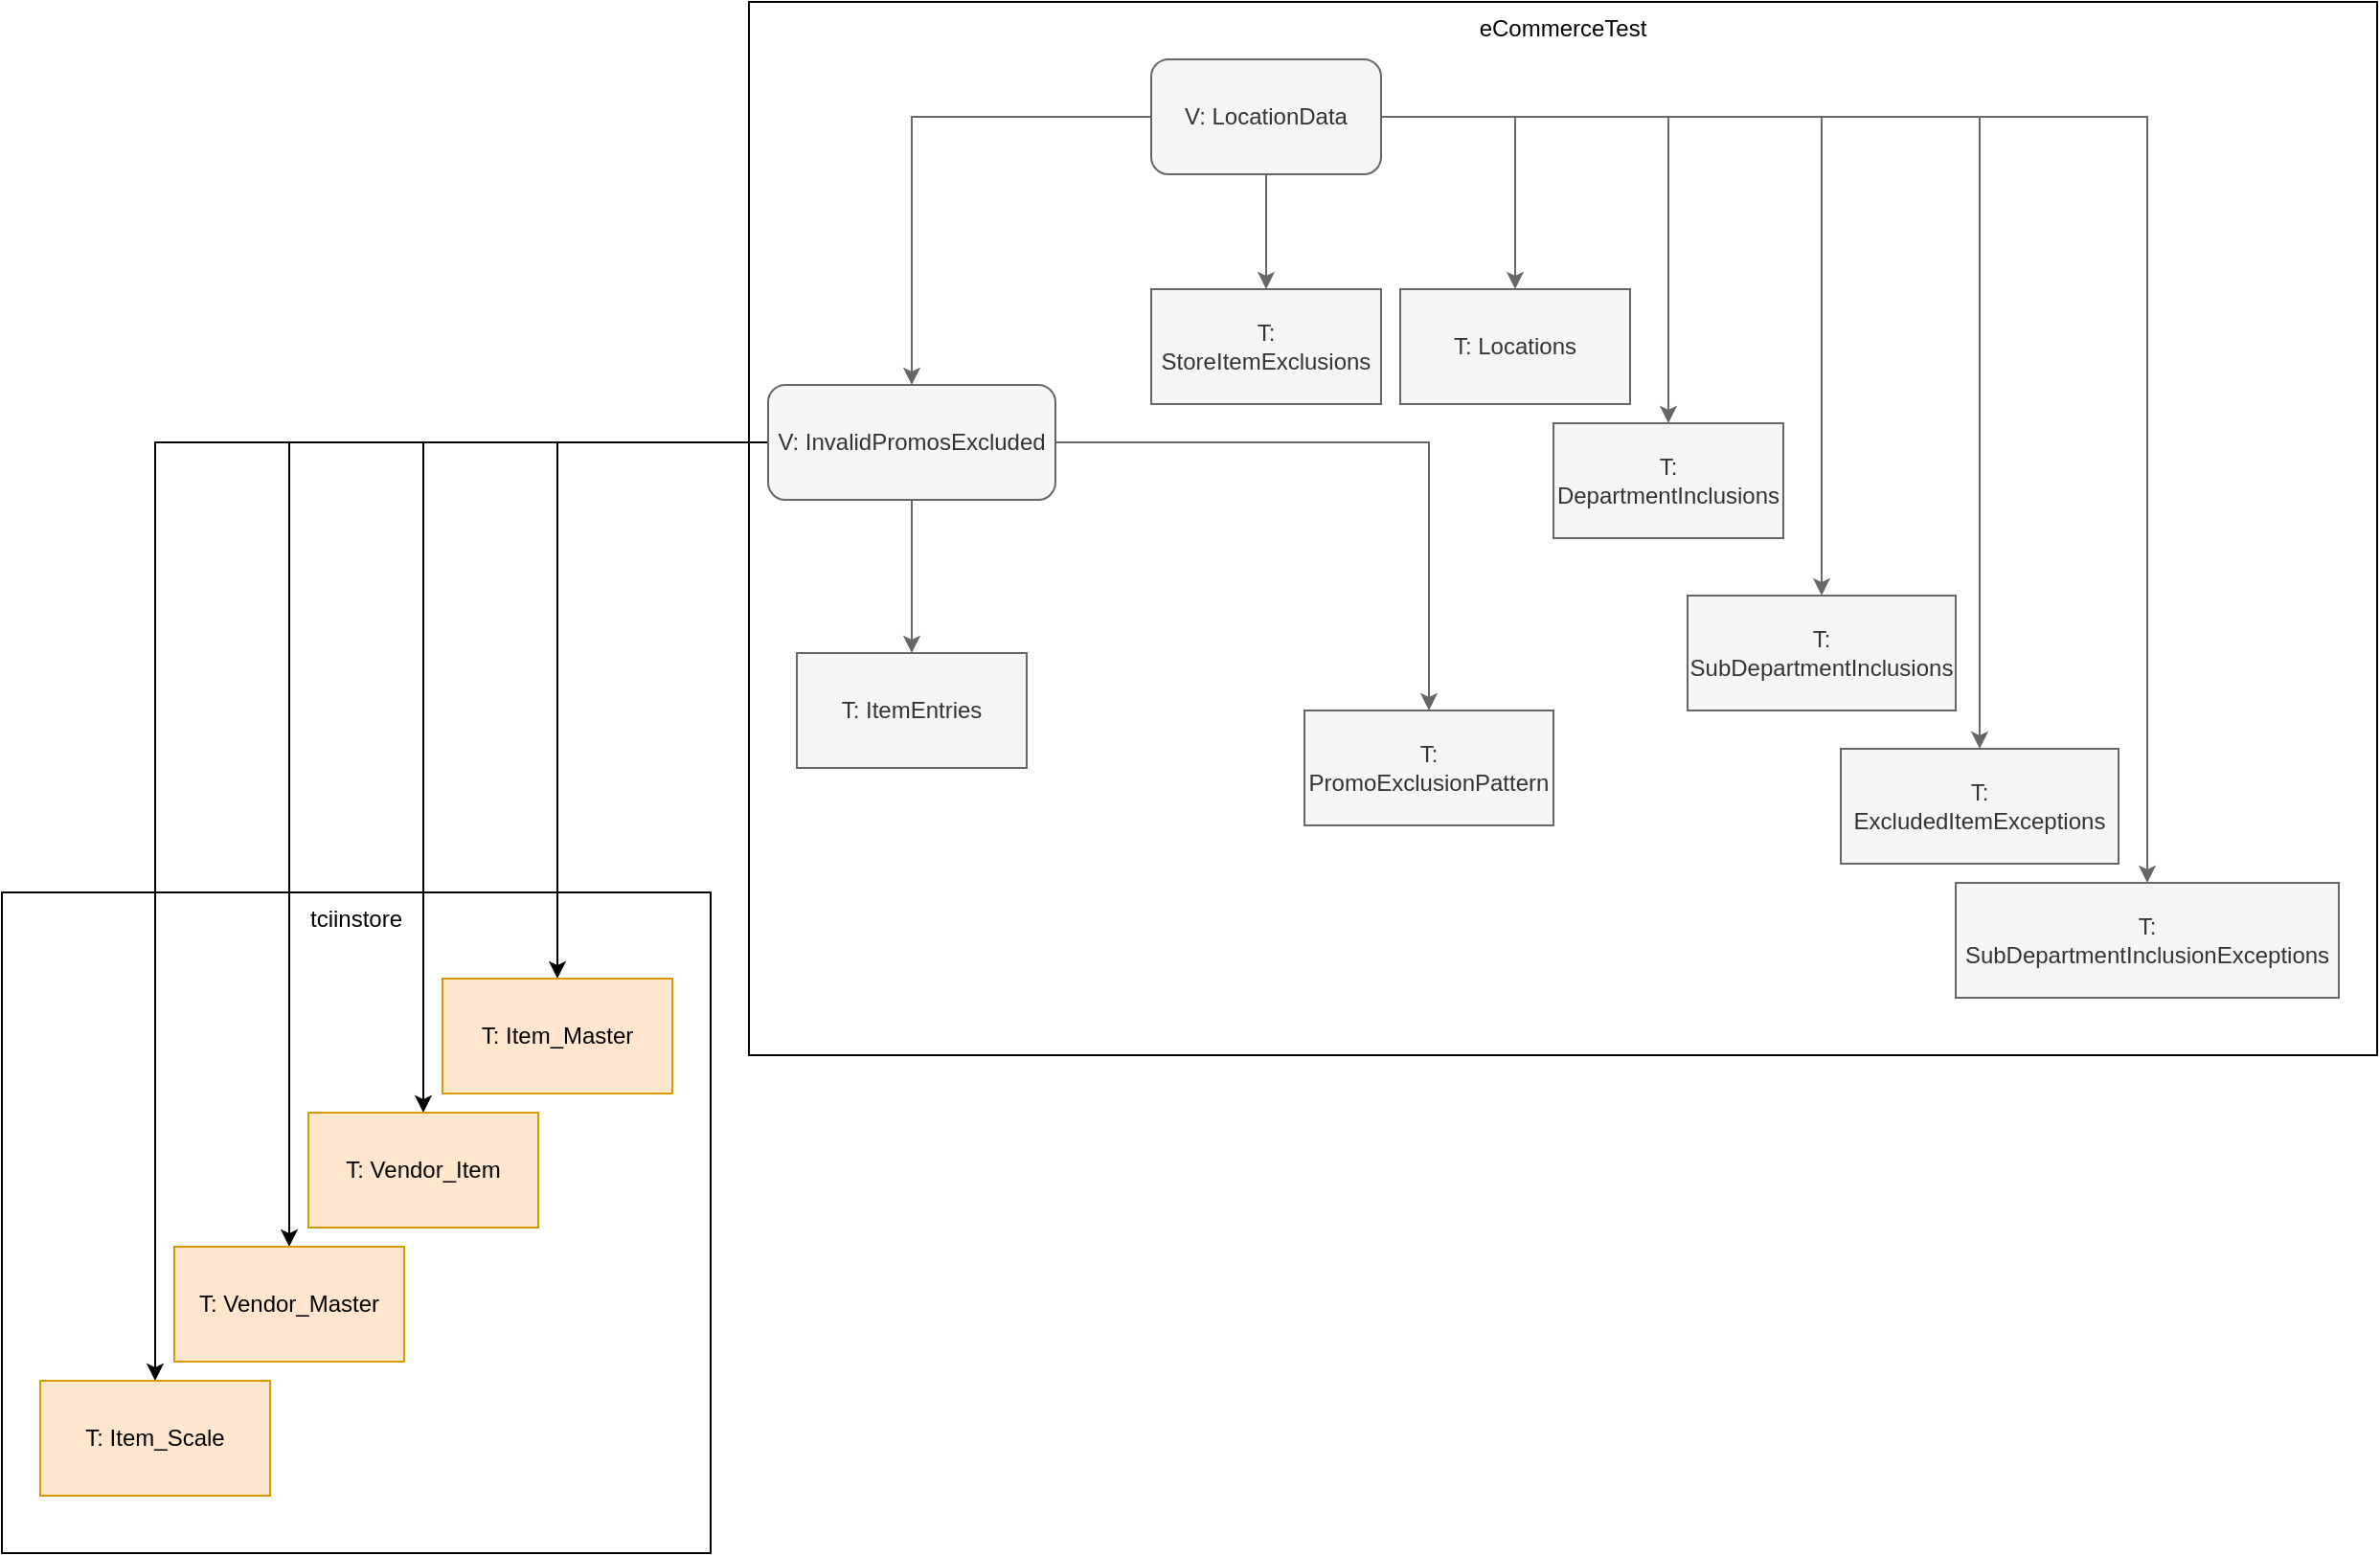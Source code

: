 <mxfile version="21.6.6" type="github">
  <diagram name="Page-1" id="5MQgl9gJAhHqWkqDP4w8">
    <mxGraphModel dx="2284" dy="764" grid="1" gridSize="10" guides="1" tooltips="1" connect="1" arrows="1" fold="1" page="1" pageScale="1" pageWidth="850" pageHeight="1100" math="0" shadow="0">
      <root>
        <mxCell id="0" />
        <mxCell id="1" parent="0" />
        <mxCell id="QRwJqlXD8Q_k_lK5TNpT-32" value="eCommerceTest" style="rounded=0;whiteSpace=wrap;html=1;fillColor=none;verticalAlign=top;" vertex="1" parent="1">
          <mxGeometry x="140" y="80" width="850" height="550" as="geometry" />
        </mxCell>
        <mxCell id="QRwJqlXD8Q_k_lK5TNpT-3" value="" style="edgeStyle=orthogonalEdgeStyle;rounded=0;orthogonalLoop=1;jettySize=auto;html=1;fillColor=#f5f5f5;strokeColor=#666666;" edge="1" parent="1" source="QRwJqlXD8Q_k_lK5TNpT-1" target="QRwJqlXD8Q_k_lK5TNpT-2">
          <mxGeometry relative="1" as="geometry" />
        </mxCell>
        <mxCell id="QRwJqlXD8Q_k_lK5TNpT-8" value="" style="edgeStyle=orthogonalEdgeStyle;rounded=0;orthogonalLoop=1;jettySize=auto;html=1;fillColor=#f5f5f5;strokeColor=#666666;" edge="1" parent="1" source="QRwJqlXD8Q_k_lK5TNpT-1" target="QRwJqlXD8Q_k_lK5TNpT-7">
          <mxGeometry relative="1" as="geometry" />
        </mxCell>
        <mxCell id="QRwJqlXD8Q_k_lK5TNpT-10" value="" style="edgeStyle=orthogonalEdgeStyle;rounded=0;orthogonalLoop=1;jettySize=auto;html=1;fillColor=#f5f5f5;strokeColor=#666666;" edge="1" parent="1" source="QRwJqlXD8Q_k_lK5TNpT-1" target="QRwJqlXD8Q_k_lK5TNpT-9">
          <mxGeometry relative="1" as="geometry" />
        </mxCell>
        <mxCell id="QRwJqlXD8Q_k_lK5TNpT-12" value="" style="edgeStyle=orthogonalEdgeStyle;rounded=0;orthogonalLoop=1;jettySize=auto;html=1;fillColor=#f5f5f5;strokeColor=#666666;" edge="1" parent="1" source="QRwJqlXD8Q_k_lK5TNpT-1" target="QRwJqlXD8Q_k_lK5TNpT-11">
          <mxGeometry relative="1" as="geometry" />
        </mxCell>
        <mxCell id="QRwJqlXD8Q_k_lK5TNpT-13" style="edgeStyle=orthogonalEdgeStyle;rounded=0;orthogonalLoop=1;jettySize=auto;html=1;fillColor=#f5f5f5;strokeColor=#666666;" edge="1" parent="1" source="QRwJqlXD8Q_k_lK5TNpT-1" target="QRwJqlXD8Q_k_lK5TNpT-14">
          <mxGeometry relative="1" as="geometry">
            <mxPoint x="420" y="280" as="targetPoint" />
          </mxGeometry>
        </mxCell>
        <mxCell id="QRwJqlXD8Q_k_lK5TNpT-16" style="edgeStyle=orthogonalEdgeStyle;rounded=0;orthogonalLoop=1;jettySize=auto;html=1;fillColor=#f5f5f5;strokeColor=#666666;" edge="1" parent="1" source="QRwJqlXD8Q_k_lK5TNpT-1" target="QRwJqlXD8Q_k_lK5TNpT-15">
          <mxGeometry relative="1" as="geometry" />
        </mxCell>
        <mxCell id="QRwJqlXD8Q_k_lK5TNpT-18" value="" style="edgeStyle=orthogonalEdgeStyle;rounded=0;orthogonalLoop=1;jettySize=auto;html=1;fillColor=#f5f5f5;strokeColor=#666666;" edge="1" parent="1" source="QRwJqlXD8Q_k_lK5TNpT-1" target="QRwJqlXD8Q_k_lK5TNpT-17">
          <mxGeometry relative="1" as="geometry" />
        </mxCell>
        <mxCell id="QRwJqlXD8Q_k_lK5TNpT-1" value="V: LocationData" style="rounded=1;whiteSpace=wrap;html=1;fillColor=#f5f5f5;fontColor=#333333;strokeColor=#666666;" vertex="1" parent="1">
          <mxGeometry x="350" y="110" width="120" height="60" as="geometry" />
        </mxCell>
        <mxCell id="QRwJqlXD8Q_k_lK5TNpT-20" value="" style="edgeStyle=orthogonalEdgeStyle;rounded=0;orthogonalLoop=1;jettySize=auto;html=1;fillColor=#f5f5f5;strokeColor=#666666;" edge="1" parent="1" source="QRwJqlXD8Q_k_lK5TNpT-2" target="QRwJqlXD8Q_k_lK5TNpT-19">
          <mxGeometry relative="1" as="geometry" />
        </mxCell>
        <mxCell id="QRwJqlXD8Q_k_lK5TNpT-23" value="" style="edgeStyle=orthogonalEdgeStyle;rounded=0;orthogonalLoop=1;jettySize=auto;html=1;fillColor=#f5f5f5;strokeColor=#666666;" edge="1" parent="1" source="QRwJqlXD8Q_k_lK5TNpT-2" target="QRwJqlXD8Q_k_lK5TNpT-22">
          <mxGeometry relative="1" as="geometry" />
        </mxCell>
        <mxCell id="QRwJqlXD8Q_k_lK5TNpT-28" style="edgeStyle=orthogonalEdgeStyle;rounded=0;orthogonalLoop=1;jettySize=auto;html=1;" edge="1" parent="1" source="QRwJqlXD8Q_k_lK5TNpT-2" target="QRwJqlXD8Q_k_lK5TNpT-24">
          <mxGeometry relative="1" as="geometry" />
        </mxCell>
        <mxCell id="QRwJqlXD8Q_k_lK5TNpT-29" style="edgeStyle=orthogonalEdgeStyle;rounded=0;orthogonalLoop=1;jettySize=auto;html=1;" edge="1" parent="1" source="QRwJqlXD8Q_k_lK5TNpT-2" target="QRwJqlXD8Q_k_lK5TNpT-26">
          <mxGeometry relative="1" as="geometry" />
        </mxCell>
        <mxCell id="QRwJqlXD8Q_k_lK5TNpT-30" style="edgeStyle=orthogonalEdgeStyle;rounded=0;orthogonalLoop=1;jettySize=auto;html=1;" edge="1" parent="1" source="QRwJqlXD8Q_k_lK5TNpT-2" target="QRwJqlXD8Q_k_lK5TNpT-27">
          <mxGeometry relative="1" as="geometry" />
        </mxCell>
        <mxCell id="QRwJqlXD8Q_k_lK5TNpT-31" style="edgeStyle=orthogonalEdgeStyle;rounded=0;orthogonalLoop=1;jettySize=auto;html=1;" edge="1" parent="1" source="QRwJqlXD8Q_k_lK5TNpT-2" target="QRwJqlXD8Q_k_lK5TNpT-25">
          <mxGeometry relative="1" as="geometry" />
        </mxCell>
        <mxCell id="QRwJqlXD8Q_k_lK5TNpT-2" value="V: InvalidPromosExcluded" style="whiteSpace=wrap;html=1;rounded=1;fillColor=#f5f5f5;fontColor=#333333;strokeColor=#666666;" vertex="1" parent="1">
          <mxGeometry x="150" y="280" width="150" height="60" as="geometry" />
        </mxCell>
        <mxCell id="QRwJqlXD8Q_k_lK5TNpT-7" value="T: Locations" style="rounded=0;whiteSpace=wrap;html=1;fillColor=#f5f5f5;fontColor=#333333;strokeColor=#666666;" vertex="1" parent="1">
          <mxGeometry x="480" y="230" width="120" height="60" as="geometry" />
        </mxCell>
        <mxCell id="QRwJqlXD8Q_k_lK5TNpT-9" value="T: DepartmentInclusions" style="rounded=0;whiteSpace=wrap;html=1;fillColor=#f5f5f5;fontColor=#333333;strokeColor=#666666;" vertex="1" parent="1">
          <mxGeometry x="560" y="300" width="120" height="60" as="geometry" />
        </mxCell>
        <mxCell id="QRwJqlXD8Q_k_lK5TNpT-11" value="T: SubDepartmentInclusionExceptions" style="rounded=0;whiteSpace=wrap;html=1;fillColor=#f5f5f5;fontColor=#333333;strokeColor=#666666;" vertex="1" parent="1">
          <mxGeometry x="770" y="540" width="200" height="60" as="geometry" />
        </mxCell>
        <mxCell id="QRwJqlXD8Q_k_lK5TNpT-14" value="T: ExcludedItemExceptions" style="rounded=0;whiteSpace=wrap;html=1;fillColor=#f5f5f5;fontColor=#333333;strokeColor=#666666;" vertex="1" parent="1">
          <mxGeometry x="710" y="470" width="145" height="60" as="geometry" />
        </mxCell>
        <mxCell id="QRwJqlXD8Q_k_lK5TNpT-15" value="T: SubDepartmentInclusions" style="rounded=0;whiteSpace=wrap;html=1;fillColor=#f5f5f5;fontColor=#333333;strokeColor=#666666;" vertex="1" parent="1">
          <mxGeometry x="630" y="390" width="140" height="60" as="geometry" />
        </mxCell>
        <mxCell id="QRwJqlXD8Q_k_lK5TNpT-17" value="T: StoreItemExclusions" style="rounded=0;whiteSpace=wrap;html=1;fillColor=#f5f5f5;fontColor=#333333;strokeColor=#666666;" vertex="1" parent="1">
          <mxGeometry x="350" y="230" width="120" height="60" as="geometry" />
        </mxCell>
        <mxCell id="QRwJqlXD8Q_k_lK5TNpT-21" value="tciinstore" style="rounded=0;whiteSpace=wrap;html=1;fillColor=none;verticalAlign=top;" vertex="1" parent="1">
          <mxGeometry x="-250" y="545" width="370" height="345" as="geometry" />
        </mxCell>
        <mxCell id="QRwJqlXD8Q_k_lK5TNpT-19" value="T: ItemEntries" style="whiteSpace=wrap;html=1;rounded=0;fillColor=#f5f5f5;fontColor=#333333;strokeColor=#666666;" vertex="1" parent="1">
          <mxGeometry x="165" y="420" width="120" height="60" as="geometry" />
        </mxCell>
        <mxCell id="QRwJqlXD8Q_k_lK5TNpT-22" value="T: PromoExclusionPattern" style="rounded=0;whiteSpace=wrap;html=1;fillColor=#f5f5f5;fontColor=#333333;strokeColor=#666666;" vertex="1" parent="1">
          <mxGeometry x="430" y="450" width="130" height="60" as="geometry" />
        </mxCell>
        <mxCell id="QRwJqlXD8Q_k_lK5TNpT-24" value="T: Item_Master" style="rounded=0;whiteSpace=wrap;html=1;fillColor=#ffe6cc;strokeColor=#d79b00;" vertex="1" parent="1">
          <mxGeometry x="-20" y="590" width="120" height="60" as="geometry" />
        </mxCell>
        <mxCell id="QRwJqlXD8Q_k_lK5TNpT-25" value="T: Vendor_Master" style="rounded=0;whiteSpace=wrap;html=1;fillColor=#ffe6cc;strokeColor=#d79b00;" vertex="1" parent="1">
          <mxGeometry x="-160" y="730" width="120" height="60" as="geometry" />
        </mxCell>
        <mxCell id="QRwJqlXD8Q_k_lK5TNpT-26" value="T: Vendor_Item" style="rounded=0;whiteSpace=wrap;html=1;fillColor=#ffe6cc;strokeColor=#d79b00;" vertex="1" parent="1">
          <mxGeometry x="-90" y="660" width="120" height="60" as="geometry" />
        </mxCell>
        <mxCell id="QRwJqlXD8Q_k_lK5TNpT-27" value="T: Item_Scale" style="rounded=0;whiteSpace=wrap;html=1;fillColor=#ffe6cc;strokeColor=#d79b00;" vertex="1" parent="1">
          <mxGeometry x="-230" y="800" width="120" height="60" as="geometry" />
        </mxCell>
      </root>
    </mxGraphModel>
  </diagram>
</mxfile>
